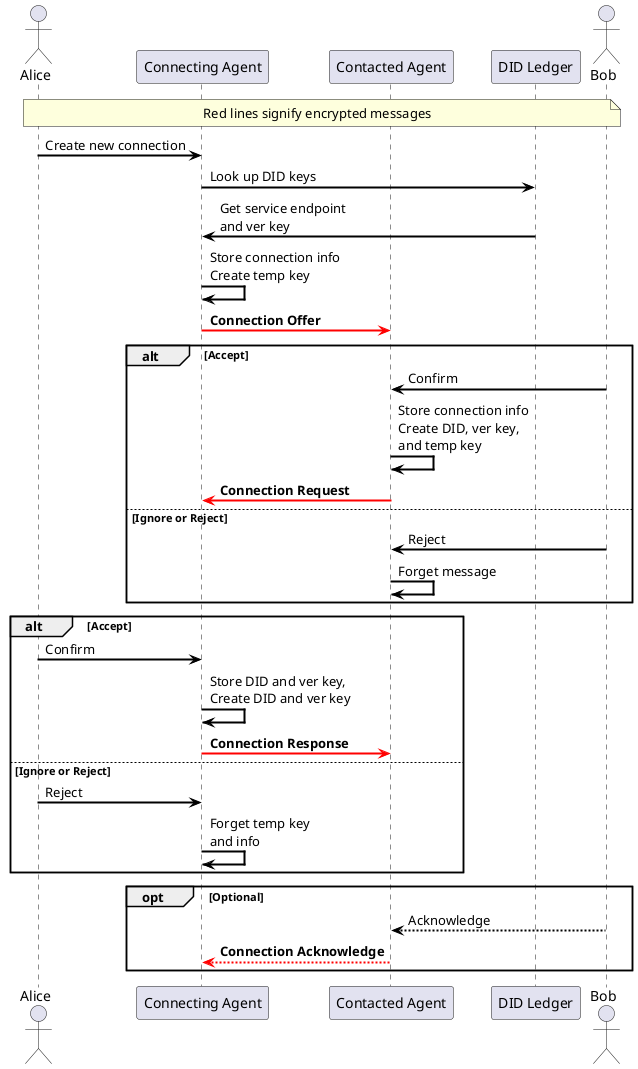 @startuml
actor Alice
participant "Connecting Agent" as conn
participant "Contacted Agent" as cont
participant "DID Ledger" as did
actor Bob

skinparam sequenceArrowThickness 2
skinparam sequenceArrowColor Black

note over Alice, Bob
Red lines signify encrypted messages
end note

Alice -> conn: Create new connection
conn -> did: Look up DID keys
conn <- did: Get service endpoint\nand ver key
conn -> conn: Store connection info\nCreate temp key
conn -[#red]> cont: **Connection Offer**
alt Accept
Bob -> cont: Confirm
cont -> cont: Store connection info\nCreate DID, ver key,\nand temp key
conn <[#red]- cont: **Connection Request**
else Ignore or Reject
Bob -> cont: Reject
cont -> cont: Forget message
end
alt Accept
Alice -> conn: Confirm
conn -> conn: Store DID and ver key,\nCreate DID and ver key
conn -[#red]> cont: **Connection Response**
else Ignore or Reject
Alice -> conn: Reject
conn -> conn: Forget temp key\nand info
end
opt Optional
Bob --> cont: Acknowledge
conn <[#red]-- cont: **Connection Acknowledge**
end
@enduml
